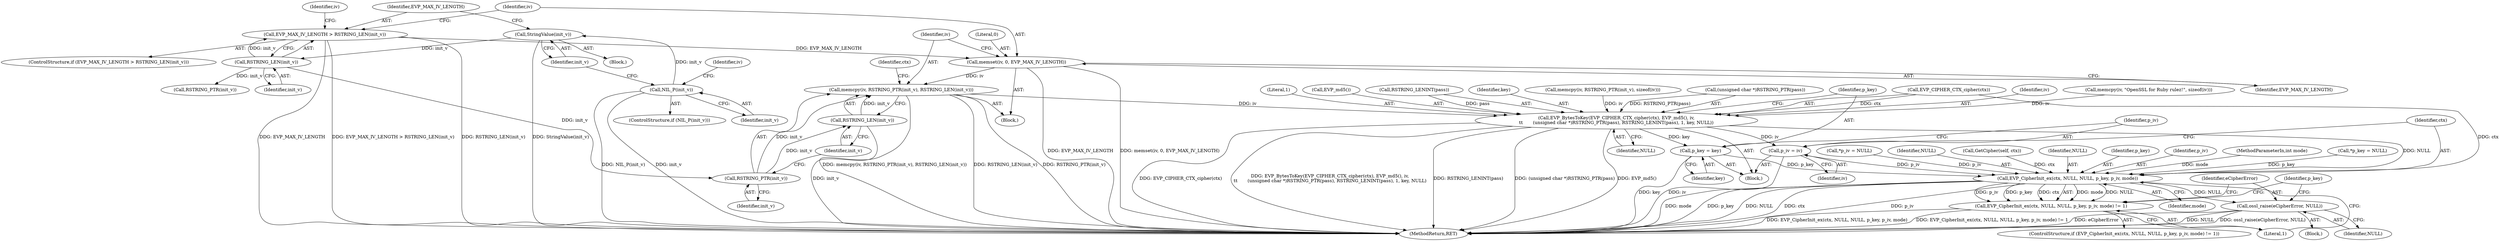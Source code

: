 digraph "0_openssl_8108e0a6db133f3375608303fdd2083eb5115062_0@API" {
"1000170" [label="(Call,memcpy(iv, RSTRING_PTR(init_v), RSTRING_LEN(init_v)))"];
"1000166" [label="(Call,memset(iv, 0, EVP_MAX_IV_LENGTH))"];
"1000161" [label="(Call,EVP_MAX_IV_LENGTH > RSTRING_LEN(init_v))"];
"1000163" [label="(Call,RSTRING_LEN(init_v))"];
"1000158" [label="(Call,StringValue(init_v))"];
"1000149" [label="(Call,NIL_P(init_v))"];
"1000172" [label="(Call,RSTRING_PTR(init_v))"];
"1000174" [label="(Call,RSTRING_LEN(init_v))"];
"1000183" [label="(Call,EVP_BytesToKey(EVP_CIPHER_CTX_cipher(ctx), EVP_md5(), iv,\n\t\t       (unsigned char *)RSTRING_PTR(pass), RSTRING_LENINT(pass), 1, key, NULL))"];
"1000197" [label="(Call,p_key = key)"];
"1000210" [label="(Call,EVP_CipherInit_ex(ctx, NULL, NULL, p_key, p_iv, mode))"];
"1000209" [label="(Call,EVP_CipherInit_ex(ctx, NULL, NULL, p_key, p_iv, mode) != 1)"];
"1000219" [label="(Call,ossl_raise(eCipherError, NULL))"];
"1000200" [label="(Call,p_iv = iv)"];
"1000184" [label="(Call,EVP_CIPHER_CTX_cipher(ctx))"];
"1000220" [label="(Identifier,eCipherError)"];
"1000219" [label="(Call,ossl_raise(eCipherError, NULL))"];
"1000170" [label="(Call,memcpy(iv, RSTRING_PTR(init_v), RSTRING_LEN(init_v)))"];
"1000199" [label="(Identifier,key)"];
"1000179" [label="(Call,RSTRING_PTR(init_v))"];
"1000163" [label="(Call,RSTRING_LEN(init_v))"];
"1000151" [label="(Call,memcpy(iv, \"OpenSSL for Ruby rulez!\", sizeof(iv)))"];
"1000223" [label="(Identifier,p_key)"];
"1000157" [label="(Block,)"];
"1000197" [label="(Call,p_key = key)"];
"1000221" [label="(Identifier,NULL)"];
"1000167" [label="(Identifier,iv)"];
"1000110" [label="(Call,*p_key = NULL)"];
"1000115" [label="(Call,*p_iv = NULL)"];
"1000194" [label="(Literal,1)"];
"1000166" [label="(Call,memset(iv, 0, EVP_MAX_IV_LENGTH))"];
"1000196" [label="(Identifier,NULL)"];
"1000212" [label="(Identifier,NULL)"];
"1000205" [label="(Call,GetCipher(self, ctx))"];
"1000174" [label="(Call,RSTRING_LEN(init_v))"];
"1000213" [label="(Identifier,NULL)"];
"1000178" [label="(Identifier,iv)"];
"1000230" [label="(MethodReturn,RET)"];
"1000173" [label="(Identifier,init_v)"];
"1000186" [label="(Call,EVP_md5())"];
"1000208" [label="(ControlStructure,if (EVP_CipherInit_ex(ctx, NULL, NULL, p_key, p_iv, mode) != 1))"];
"1000168" [label="(Literal,0)"];
"1000187" [label="(Identifier,iv)"];
"1000150" [label="(Identifier,init_v)"];
"1000152" [label="(Identifier,iv)"];
"1000131" [label="(Block,)"];
"1000211" [label="(Identifier,ctx)"];
"1000200" [label="(Call,p_iv = iv)"];
"1000159" [label="(Identifier,init_v)"];
"1000216" [label="(Identifier,mode)"];
"1000165" [label="(Block,)"];
"1000149" [label="(Call,NIL_P(init_v))"];
"1000175" [label="(Identifier,init_v)"];
"1000172" [label="(Call,RSTRING_PTR(init_v))"];
"1000198" [label="(Identifier,p_key)"];
"1000161" [label="(Call,EVP_MAX_IV_LENGTH > RSTRING_LEN(init_v))"];
"1000183" [label="(Call,EVP_BytesToKey(EVP_CIPHER_CTX_cipher(ctx), EVP_md5(), iv,\n\t\t       (unsigned char *)RSTRING_PTR(pass), RSTRING_LENINT(pass), 1, key, NULL))"];
"1000158" [label="(Call,StringValue(init_v))"];
"1000192" [label="(Call,RSTRING_LENINT(pass))"];
"1000195" [label="(Identifier,key)"];
"1000210" [label="(Call,EVP_CipherInit_ex(ctx, NULL, NULL, p_key, p_iv, mode))"];
"1000217" [label="(Literal,1)"];
"1000218" [label="(Block,)"];
"1000185" [label="(Identifier,ctx)"];
"1000214" [label="(Identifier,p_key)"];
"1000201" [label="(Identifier,p_iv)"];
"1000177" [label="(Call,memcpy(iv, RSTRING_PTR(init_v), sizeof(iv)))"];
"1000209" [label="(Call,EVP_CipherInit_ex(ctx, NULL, NULL, p_key, p_iv, mode) != 1)"];
"1000148" [label="(ControlStructure,if (NIL_P(init_v)))"];
"1000171" [label="(Identifier,iv)"];
"1000169" [label="(Identifier,EVP_MAX_IV_LENGTH)"];
"1000164" [label="(Identifier,init_v)"];
"1000160" [label="(ControlStructure,if (EVP_MAX_IV_LENGTH > RSTRING_LEN(init_v)))"];
"1000162" [label="(Identifier,EVP_MAX_IV_LENGTH)"];
"1000202" [label="(Identifier,iv)"];
"1000215" [label="(Identifier,p_iv)"];
"1000105" [label="(MethodParameterIn,int mode)"];
"1000188" [label="(Call,(unsigned char *)RSTRING_PTR(pass))"];
"1000170" -> "1000165"  [label="AST: "];
"1000170" -> "1000174"  [label="CFG: "];
"1000171" -> "1000170"  [label="AST: "];
"1000172" -> "1000170"  [label="AST: "];
"1000174" -> "1000170"  [label="AST: "];
"1000185" -> "1000170"  [label="CFG: "];
"1000170" -> "1000230"  [label="DDG: RSTRING_PTR(init_v)"];
"1000170" -> "1000230"  [label="DDG: memcpy(iv, RSTRING_PTR(init_v), RSTRING_LEN(init_v))"];
"1000170" -> "1000230"  [label="DDG: RSTRING_LEN(init_v)"];
"1000166" -> "1000170"  [label="DDG: iv"];
"1000172" -> "1000170"  [label="DDG: init_v"];
"1000174" -> "1000170"  [label="DDG: init_v"];
"1000170" -> "1000183"  [label="DDG: iv"];
"1000166" -> "1000165"  [label="AST: "];
"1000166" -> "1000169"  [label="CFG: "];
"1000167" -> "1000166"  [label="AST: "];
"1000168" -> "1000166"  [label="AST: "];
"1000169" -> "1000166"  [label="AST: "];
"1000171" -> "1000166"  [label="CFG: "];
"1000166" -> "1000230"  [label="DDG: EVP_MAX_IV_LENGTH"];
"1000166" -> "1000230"  [label="DDG: memset(iv, 0, EVP_MAX_IV_LENGTH)"];
"1000161" -> "1000166"  [label="DDG: EVP_MAX_IV_LENGTH"];
"1000161" -> "1000160"  [label="AST: "];
"1000161" -> "1000163"  [label="CFG: "];
"1000162" -> "1000161"  [label="AST: "];
"1000163" -> "1000161"  [label="AST: "];
"1000167" -> "1000161"  [label="CFG: "];
"1000178" -> "1000161"  [label="CFG: "];
"1000161" -> "1000230"  [label="DDG: RSTRING_LEN(init_v)"];
"1000161" -> "1000230"  [label="DDG: EVP_MAX_IV_LENGTH"];
"1000161" -> "1000230"  [label="DDG: EVP_MAX_IV_LENGTH > RSTRING_LEN(init_v)"];
"1000163" -> "1000161"  [label="DDG: init_v"];
"1000163" -> "1000164"  [label="CFG: "];
"1000164" -> "1000163"  [label="AST: "];
"1000158" -> "1000163"  [label="DDG: init_v"];
"1000163" -> "1000172"  [label="DDG: init_v"];
"1000163" -> "1000179"  [label="DDG: init_v"];
"1000158" -> "1000157"  [label="AST: "];
"1000158" -> "1000159"  [label="CFG: "];
"1000159" -> "1000158"  [label="AST: "];
"1000162" -> "1000158"  [label="CFG: "];
"1000158" -> "1000230"  [label="DDG: StringValue(init_v)"];
"1000149" -> "1000158"  [label="DDG: init_v"];
"1000149" -> "1000148"  [label="AST: "];
"1000149" -> "1000150"  [label="CFG: "];
"1000150" -> "1000149"  [label="AST: "];
"1000152" -> "1000149"  [label="CFG: "];
"1000159" -> "1000149"  [label="CFG: "];
"1000149" -> "1000230"  [label="DDG: NIL_P(init_v)"];
"1000149" -> "1000230"  [label="DDG: init_v"];
"1000172" -> "1000173"  [label="CFG: "];
"1000173" -> "1000172"  [label="AST: "];
"1000175" -> "1000172"  [label="CFG: "];
"1000172" -> "1000174"  [label="DDG: init_v"];
"1000174" -> "1000175"  [label="CFG: "];
"1000175" -> "1000174"  [label="AST: "];
"1000174" -> "1000230"  [label="DDG: init_v"];
"1000183" -> "1000131"  [label="AST: "];
"1000183" -> "1000196"  [label="CFG: "];
"1000184" -> "1000183"  [label="AST: "];
"1000186" -> "1000183"  [label="AST: "];
"1000187" -> "1000183"  [label="AST: "];
"1000188" -> "1000183"  [label="AST: "];
"1000192" -> "1000183"  [label="AST: "];
"1000194" -> "1000183"  [label="AST: "];
"1000195" -> "1000183"  [label="AST: "];
"1000196" -> "1000183"  [label="AST: "];
"1000198" -> "1000183"  [label="CFG: "];
"1000183" -> "1000230"  [label="DDG: (unsigned char *)RSTRING_PTR(pass)"];
"1000183" -> "1000230"  [label="DDG: EVP_md5()"];
"1000183" -> "1000230"  [label="DDG: EVP_CIPHER_CTX_cipher(ctx)"];
"1000183" -> "1000230"  [label="DDG: EVP_BytesToKey(EVP_CIPHER_CTX_cipher(ctx), EVP_md5(), iv,\n\t\t       (unsigned char *)RSTRING_PTR(pass), RSTRING_LENINT(pass), 1, key, NULL)"];
"1000183" -> "1000230"  [label="DDG: RSTRING_LENINT(pass)"];
"1000184" -> "1000183"  [label="DDG: ctx"];
"1000177" -> "1000183"  [label="DDG: iv"];
"1000151" -> "1000183"  [label="DDG: iv"];
"1000188" -> "1000183"  [label="DDG: RSTRING_PTR(pass)"];
"1000192" -> "1000183"  [label="DDG: pass"];
"1000183" -> "1000197"  [label="DDG: key"];
"1000183" -> "1000200"  [label="DDG: iv"];
"1000183" -> "1000210"  [label="DDG: NULL"];
"1000197" -> "1000131"  [label="AST: "];
"1000197" -> "1000199"  [label="CFG: "];
"1000198" -> "1000197"  [label="AST: "];
"1000199" -> "1000197"  [label="AST: "];
"1000201" -> "1000197"  [label="CFG: "];
"1000197" -> "1000230"  [label="DDG: key"];
"1000197" -> "1000210"  [label="DDG: p_key"];
"1000210" -> "1000209"  [label="AST: "];
"1000210" -> "1000216"  [label="CFG: "];
"1000211" -> "1000210"  [label="AST: "];
"1000212" -> "1000210"  [label="AST: "];
"1000213" -> "1000210"  [label="AST: "];
"1000214" -> "1000210"  [label="AST: "];
"1000215" -> "1000210"  [label="AST: "];
"1000216" -> "1000210"  [label="AST: "];
"1000217" -> "1000210"  [label="CFG: "];
"1000210" -> "1000230"  [label="DDG: p_key"];
"1000210" -> "1000230"  [label="DDG: mode"];
"1000210" -> "1000230"  [label="DDG: NULL"];
"1000210" -> "1000230"  [label="DDG: ctx"];
"1000210" -> "1000230"  [label="DDG: p_iv"];
"1000210" -> "1000209"  [label="DDG: mode"];
"1000210" -> "1000209"  [label="DDG: NULL"];
"1000210" -> "1000209"  [label="DDG: p_iv"];
"1000210" -> "1000209"  [label="DDG: p_key"];
"1000210" -> "1000209"  [label="DDG: ctx"];
"1000184" -> "1000210"  [label="DDG: ctx"];
"1000205" -> "1000210"  [label="DDG: ctx"];
"1000110" -> "1000210"  [label="DDG: p_key"];
"1000200" -> "1000210"  [label="DDG: p_iv"];
"1000115" -> "1000210"  [label="DDG: p_iv"];
"1000105" -> "1000210"  [label="DDG: mode"];
"1000210" -> "1000219"  [label="DDG: NULL"];
"1000209" -> "1000208"  [label="AST: "];
"1000209" -> "1000217"  [label="CFG: "];
"1000217" -> "1000209"  [label="AST: "];
"1000220" -> "1000209"  [label="CFG: "];
"1000223" -> "1000209"  [label="CFG: "];
"1000209" -> "1000230"  [label="DDG: EVP_CipherInit_ex(ctx, NULL, NULL, p_key, p_iv, mode) != 1"];
"1000209" -> "1000230"  [label="DDG: EVP_CipherInit_ex(ctx, NULL, NULL, p_key, p_iv, mode)"];
"1000219" -> "1000218"  [label="AST: "];
"1000219" -> "1000221"  [label="CFG: "];
"1000220" -> "1000219"  [label="AST: "];
"1000221" -> "1000219"  [label="AST: "];
"1000223" -> "1000219"  [label="CFG: "];
"1000219" -> "1000230"  [label="DDG: NULL"];
"1000219" -> "1000230"  [label="DDG: ossl_raise(eCipherError, NULL)"];
"1000219" -> "1000230"  [label="DDG: eCipherError"];
"1000200" -> "1000131"  [label="AST: "];
"1000200" -> "1000202"  [label="CFG: "];
"1000201" -> "1000200"  [label="AST: "];
"1000202" -> "1000200"  [label="AST: "];
"1000211" -> "1000200"  [label="CFG: "];
"1000200" -> "1000230"  [label="DDG: iv"];
}
